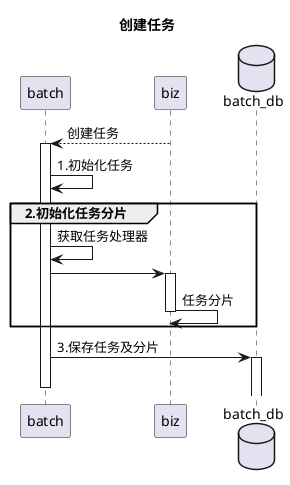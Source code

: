 @startuml
title 创建任务

participant batch
participant biz
database batch_db

biz --> batch: 创建任务

activate batch
batch -> batch: 1.初始化任务
group 2.初始化任务分片
    batch -> batch: 获取任务处理器
    batch -> biz
    activate biz
        biz -> biz: 任务分片
    deactivate biz
end group

batch -> batch_db: 3.保存任务及分片
activate batch_db
deactivate batch

@enduml